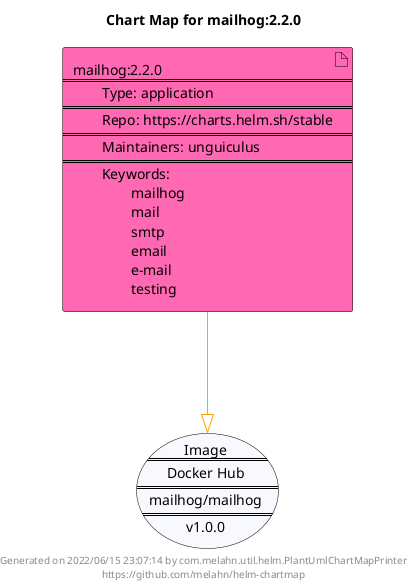 @startuml
skinparam linetype ortho
skinparam backgroundColor white
skinparam usecaseBorderColor black
skinparam usecaseArrowColor LightSlateGray
skinparam artifactBorderColor black
skinparam artifactArrowColor LightSlateGray

title Chart Map for mailhog:2.2.0

'There is one referenced Helm Chart
artifact "mailhog:2.2.0\n====\n\tType: application\n====\n\tRepo: https://charts.helm.sh/stable\n====\n\tMaintainers: unguiculus\n====\n\tKeywords: \n\t\tmailhog\n\t\tmail\n\t\tsmtp\n\t\temail\n\t\te-mail\n\t\ttesting" as mailhog_2_2_0 #HotPink

'There is one referenced Docker Image
usecase "Image\n====\nDocker Hub\n====\nmailhog/mailhog\n====\nv1.0.0" as mailhog_mailhog_v1_0_0 #GhostWhite

'Chart Dependencies
mailhog_2_2_0--[#orange]-|>mailhog_mailhog_v1_0_0

center footer Generated on 2022/06/15 23:07:14 by com.melahn.util.helm.PlantUmlChartMapPrinter\nhttps://github.com/melahn/helm-chartmap
@enduml
